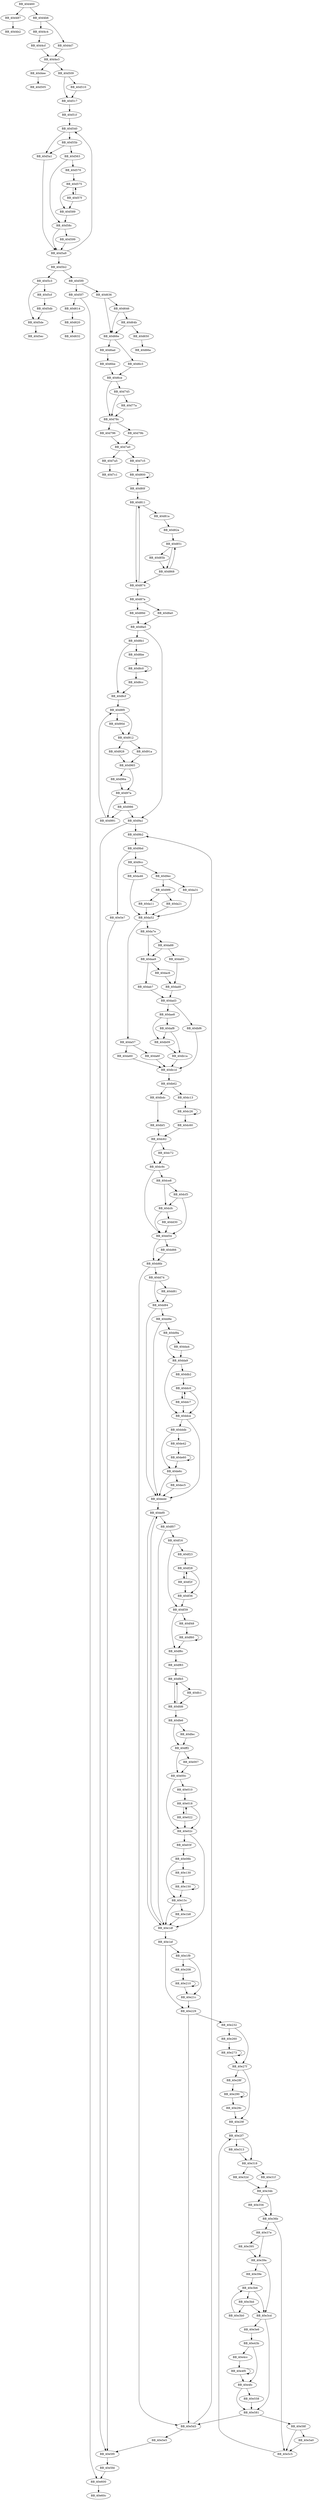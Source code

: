 DiGraph sub_40D460{
BB_40d460->BB_40d487
BB_40d460->BB_40d4b6
BB_40d487->BB_40d4b2
BB_40d4b6->BB_40d4c4
BB_40d4b6->BB_40d4d7
BB_40d4c4->BB_40d4cf
BB_40d4cf->BB_40d4e3
BB_40d4d7->BB_40d4e3
BB_40d4e3->BB_40d4ee
BB_40d4e3->BB_40d509
BB_40d4ee->BB_40d505
BB_40d509->BB_40d510
BB_40d509->BB_40d517
BB_40d510->BB_40d517
BB_40d517->BB_40d51f
BB_40d51f->BB_40d540
BB_40d540->BB_40d55b
BB_40d540->BB_40d5a1
BB_40d55b->BB_40d563
BB_40d55b->BB_40d5a1
BB_40d563->BB_40d570
BB_40d563->BB_40d58c
BB_40d570->BB_40d575
BB_40d575->BB_40d57f
BB_40d575->BB_40d589
BB_40d57f->BB_40d575
BB_40d57f->BB_40d589
BB_40d589->BB_40d58c
BB_40d58c->BB_40d599
BB_40d58c->BB_40d5a9
BB_40d599->BB_40d5a9
BB_40d5a1->BB_40d5a9
BB_40d5a9->BB_40d540
BB_40d5a9->BB_40d5b2
BB_40d5b2->BB_40d5c3
BB_40d5b2->BB_40d5f0
BB_40d5c3->BB_40d5cf
BB_40d5c3->BB_40d5de
BB_40d5cf->BB_40d5db
BB_40d5db->BB_40d5de
BB_40d5de->BB_40d5ec
BB_40d5f0->BB_40d5f7
BB_40d5f0->BB_40d636
BB_40d5f7->BB_40d614
BB_40d5f7->BB_40e600
BB_40d614->BB_40d620
BB_40d620->BB_40d632
BB_40d636->BB_40d646
BB_40d636->BB_40d66e
BB_40d646->BB_40d64b
BB_40d646->BB_40d66e
BB_40d64b->BB_40d650
BB_40d64b->BB_40d66e
BB_40d650->BB_40d66a
BB_40d66e->BB_40d6ad
BB_40d66e->BB_40d6c3
BB_40d6ad->BB_40d6be
BB_40d6be->BB_40d6ce
BB_40d6c3->BB_40d6ce
BB_40d6ce->BB_40d745
BB_40d6ce->BB_40d78c
BB_40d745->BB_40d77a
BB_40d745->BB_40d78c
BB_40d77a->BB_40d78c
BB_40d78c->BB_40d796
BB_40d78c->BB_40d79b
BB_40d796->BB_40d7a0
BB_40d79b->BB_40d7a0
BB_40d7a0->BB_40d7a5
BB_40d7a0->BB_40d7c5
BB_40d7a5->BB_40d7c1
BB_40d7c5->BB_40d800
BB_40d800->BB_40d800
BB_40d800->BB_40d80f
BB_40d80f->BB_40d811
BB_40d811->BB_40d81a
BB_40d811->BB_40d874
BB_40d81a->BB_40d82a
BB_40d82a->BB_40d851
BB_40d851->BB_40d85b
BB_40d851->BB_40d868
BB_40d85b->BB_40d868
BB_40d868->BB_40d851
BB_40d868->BB_40d874
BB_40d874->BB_40d811
BB_40d874->BB_40d87a
BB_40d87a->BB_40d89d
BB_40d87a->BB_40d8a0
BB_40d89d->BB_40d8a5
BB_40d8a0->BB_40d8a5
BB_40d8a5->BB_40d8b1
BB_40d8a5->BB_40d9a1
BB_40d8b1->BB_40d8be
BB_40d8b1->BB_40d8cf
BB_40d8be->BB_40d8c0
BB_40d8c0->BB_40d8c0
BB_40d8c0->BB_40d8cc
BB_40d8cc->BB_40d8cf
BB_40d8cf->BB_40d8f0
BB_40d8f0->BB_40d90d
BB_40d8f0->BB_40d912
BB_40d90d->BB_40d912
BB_40d912->BB_40d91a
BB_40d912->BB_40d928
BB_40d91a->BB_40d965
BB_40d928->BB_40d965
BB_40d965->BB_40d96a
BB_40d965->BB_40d97a
BB_40d96a->BB_40d97a
BB_40d97a->BB_40d986
BB_40d97a->BB_40d991
BB_40d986->BB_40d991
BB_40d986->BB_40d9a1
BB_40d991->BB_40d8f0
BB_40d9a1->BB_40d9b2
BB_40d9a1->BB_40e5f0
BB_40d9b2->BB_40d9bd
BB_40d9bd->BB_40d9cc
BB_40d9bd->BB_40e5e7
BB_40d9cc->BB_40d9ec
BB_40d9cc->BB_40da46
BB_40d9ec->BB_40d9f6
BB_40d9ec->BB_40da31
BB_40d9f6->BB_40da11
BB_40d9f6->BB_40da21
BB_40da11->BB_40da52
BB_40da21->BB_40da52
BB_40da31->BB_40da52
BB_40da46->BB_40da52
BB_40da52->BB_40da57
BB_40da52->BB_40da7e
BB_40da57->BB_40da60
BB_40da57->BB_40da6f
BB_40da60->BB_40db1d
BB_40da6f->BB_40db1d
BB_40da7e->BB_40da88
BB_40da7e->BB_40daa9
BB_40da88->BB_40da91
BB_40da88->BB_40daa9
BB_40da91->BB_40dad0
BB_40daa9->BB_40dab7
BB_40daa9->BB_40dac6
BB_40dab7->BB_40dad3
BB_40dac6->BB_40dad0
BB_40dad0->BB_40dad3
BB_40dad3->BB_40dae8
BB_40dad3->BB_40dbf6
BB_40dae8->BB_40daf8
BB_40dae8->BB_40db09
BB_40daf8->BB_40db09
BB_40daf8->BB_40db1a
BB_40db09->BB_40db1a
BB_40db1a->BB_40db1d
BB_40db1d->BB_40db62
BB_40db62->BB_40dbdc
BB_40db62->BB_40dc13
BB_40dbdc->BB_40dbf1
BB_40dbf1->BB_40dc62
BB_40dbf6->BB_40db1d
BB_40dc13->BB_40dc26
BB_40dc26->BB_40dc26
BB_40dc26->BB_40dc60
BB_40dc60->BB_40dc62
BB_40dc62->BB_40dc72
BB_40dc62->BB_40dc9c
BB_40dc72->BB_40dc9c
BB_40dc9c->BB_40dce8
BB_40dc9c->BB_40dd54
BB_40dce8->BB_40dcf3
BB_40dce8->BB_40dcfc
BB_40dcf3->BB_40dcfc
BB_40dcf3->BB_40dd54
BB_40dcfc->BB_40dd30
BB_40dcfc->BB_40dd54
BB_40dd30->BB_40dd54
BB_40dd54->BB_40dd66
BB_40dd54->BB_40dd6b
BB_40dd66->BB_40dd6b
BB_40dd6b->BB_40dd74
BB_40dd6b->BB_40e5d3
BB_40dd74->BB_40dd81
BB_40dd74->BB_40dd84
BB_40dd81->BB_40dd84
BB_40dd84->BB_40dd8e
BB_40dd84->BB_40dedd
BB_40dd8e->BB_40dd9a
BB_40dd8e->BB_40dedd
BB_40dd9a->BB_40dda4
BB_40dd9a->BB_40dda9
BB_40dda4->BB_40dda9
BB_40dda9->BB_40ddb2
BB_40dda9->BB_40ddce
BB_40ddb2->BB_40ddc0
BB_40ddc0->BB_40ddc7
BB_40ddc0->BB_40ddce
BB_40ddc7->BB_40ddc0
BB_40ddc7->BB_40ddce
BB_40ddce->BB_40dddb
BB_40ddce->BB_40dedd
BB_40dddb->BB_40de42
BB_40dddb->BB_40de6c
BB_40de42->BB_40de60
BB_40de60->BB_40de60
BB_40de60->BB_40de6c
BB_40de6c->BB_40dec5
BB_40de6c->BB_40dedd
BB_40dec5->BB_40dedd
BB_40dedd->BB_40def0
BB_40def0->BB_40df07
BB_40def0->BB_40e1df
BB_40df07->BB_40df16
BB_40df07->BB_40e1df
BB_40df16->BB_40df23
BB_40df16->BB_40df39
BB_40df23->BB_40df28
BB_40df28->BB_40df2f
BB_40df28->BB_40df36
BB_40df2f->BB_40df28
BB_40df2f->BB_40df36
BB_40df36->BB_40df39
BB_40df39->BB_40df48
BB_40df39->BB_40df6c
BB_40df48->BB_40df60
BB_40df60->BB_40df60
BB_40df60->BB_40df6c
BB_40df6c->BB_40df83
BB_40df83->BB_40dfb5
BB_40dfb5->BB_40dfc1
BB_40dfb5->BB_40dfd6
BB_40dfc1->BB_40dfd6
BB_40dfd6->BB_40dfb5
BB_40dfd6->BB_40dfe6
BB_40dfe6->BB_40dfec
BB_40dfe6->BB_40dff2
BB_40dfec->BB_40dff2
BB_40dff2->BB_40e007
BB_40dff2->BB_40e00c
BB_40e007->BB_40e00c
BB_40e00c->BB_40e010
BB_40e00c->BB_40e02c
BB_40e010->BB_40e018
BB_40e018->BB_40e022
BB_40e018->BB_40e02c
BB_40e022->BB_40e018
BB_40e022->BB_40e02c
BB_40e02c->BB_40e03f
BB_40e02c->BB_40e1df
BB_40e03f->BB_40e08b
BB_40e08b->BB_40e130
BB_40e08b->BB_40e15c
BB_40e130->BB_40e150
BB_40e150->BB_40e150
BB_40e150->BB_40e15c
BB_40e15c->BB_40e1b8
BB_40e15c->BB_40e1df
BB_40e1b8->BB_40e1df
BB_40e1df->BB_40def0
BB_40e1df->BB_40e1ef
BB_40e1ef->BB_40e1f9
BB_40e1ef->BB_40e229
BB_40e1f9->BB_40e208
BB_40e1f9->BB_40e21c
BB_40e208->BB_40e210
BB_40e210->BB_40e210
BB_40e210->BB_40e21c
BB_40e21c->BB_40e229
BB_40e229->BB_40e232
BB_40e229->BB_40e5d3
BB_40e232->BB_40e260
BB_40e232->BB_40e27f
BB_40e260->BB_40e273
BB_40e273->BB_40e273
BB_40e273->BB_40e27f
BB_40e27f->BB_40e28f
BB_40e27f->BB_40e29f
BB_40e28f->BB_40e290
BB_40e290->BB_40e290
BB_40e290->BB_40e29c
BB_40e29c->BB_40e29f
BB_40e29f->BB_40e2f7
BB_40e2f7->BB_40e313
BB_40e2f7->BB_40e318
BB_40e313->BB_40e318
BB_40e318->BB_40e31f
BB_40e318->BB_40e32d
BB_40e31f->BB_40e34b
BB_40e32d->BB_40e34b
BB_40e34b->BB_40e356
BB_40e34b->BB_40e36b
BB_40e356->BB_40e36b
BB_40e36b->BB_40e37e
BB_40e36b->BB_40e5c5
BB_40e37e->BB_40e395
BB_40e37e->BB_40e39a
BB_40e395->BB_40e39a
BB_40e39a->BB_40e39e
BB_40e39a->BB_40e3cd
BB_40e39e->BB_40e3b6
BB_40e3b0->BB_40e3b6
BB_40e3b6->BB_40e3bd
BB_40e3b6->BB_40e3cd
BB_40e3bd->BB_40e3b0
BB_40e3bd->BB_40e3cd
BB_40e3cd->BB_40e3e6
BB_40e3cd->BB_40e581
BB_40e3e6->BB_40e43b
BB_40e43b->BB_40e4cc
BB_40e43b->BB_40e4fc
BB_40e4cc->BB_40e4f0
BB_40e4f0->BB_40e4f0
BB_40e4f0->BB_40e4fc
BB_40e4fc->BB_40e558
BB_40e4fc->BB_40e581
BB_40e558->BB_40e581
BB_40e581->BB_40e58f
BB_40e581->BB_40e5d3
BB_40e58f->BB_40e5a0
BB_40e58f->BB_40e5c5
BB_40e5a0->BB_40e5c5
BB_40e5c5->BB_40e2f7
BB_40e5d3->BB_40d9b2
BB_40e5d3->BB_40e5e5
BB_40e5e5->BB_40e5f0
BB_40e5e7->BB_40e5f0
BB_40e5f0->BB_40e5fd
BB_40e5fd->BB_40e600
BB_40e600->BB_40e60c
}
